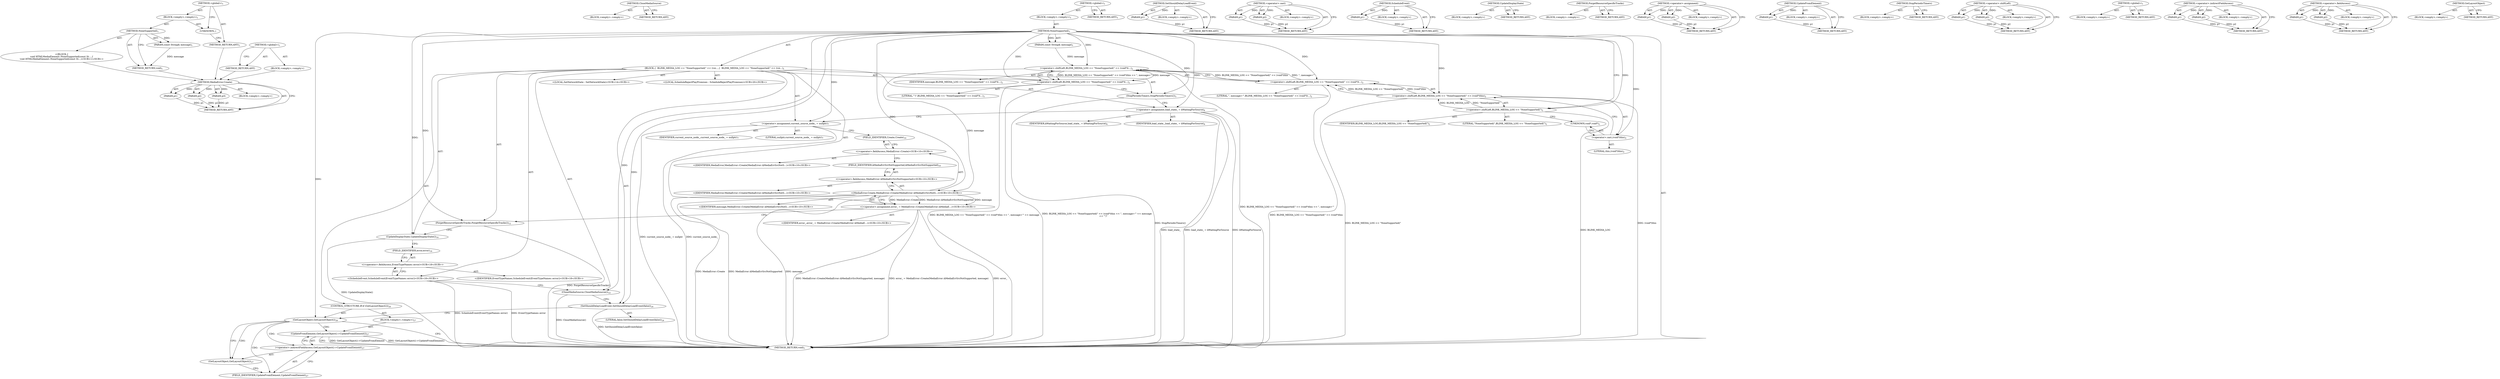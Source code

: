 digraph "&lt;global&gt;" {
vulnerable_110 [label=<(METHOD,MediaError.Create)>];
vulnerable_111 [label=<(PARAM,p1)>];
vulnerable_112 [label=<(PARAM,p2)>];
vulnerable_113 [label=<(PARAM,p3)>];
vulnerable_114 [label=<(BLOCK,&lt;empty&gt;,&lt;empty&gt;)>];
vulnerable_115 [label=<(METHOD_RETURN,ANY)>];
vulnerable_131 [label=<(METHOD,CloseMediaSource)>];
vulnerable_132 [label=<(BLOCK,&lt;empty&gt;,&lt;empty&gt;)>];
vulnerable_133 [label=<(METHOD_RETURN,ANY)>];
vulnerable_6 [label=<(METHOD,&lt;global&gt;)<SUB>1</SUB>>];
vulnerable_7 [label=<(BLOCK,&lt;empty&gt;,&lt;empty&gt;)<SUB>1</SUB>>];
vulnerable_8 [label=<(METHOD,NoneSupported)<SUB>1</SUB>>];
vulnerable_9 [label=<(PARAM,const String&amp; message)<SUB>1</SUB>>];
vulnerable_10 [label=<(BLOCK,{
  BLINK_MEDIA_LOG &lt;&lt; &quot;NoneSupported(&quot; &lt;&lt; (voi...,{
  BLINK_MEDIA_LOG &lt;&lt; &quot;NoneSupported(&quot; &lt;&lt; (voi...)<SUB>1</SUB>>];
vulnerable_11 [label=<(&lt;operator&gt;.shiftLeft,BLINK_MEDIA_LOG &lt;&lt; &quot;NoneSupported(&quot; &lt;&lt; (void*)t...)<SUB>2</SUB>>];
vulnerable_12 [label=<(&lt;operator&gt;.shiftLeft,BLINK_MEDIA_LOG &lt;&lt; &quot;NoneSupported(&quot; &lt;&lt; (void*)t...)<SUB>2</SUB>>];
vulnerable_13 [label=<(&lt;operator&gt;.shiftLeft,BLINK_MEDIA_LOG &lt;&lt; &quot;NoneSupported(&quot; &lt;&lt; (void*)t...)<SUB>2</SUB>>];
vulnerable_14 [label=<(&lt;operator&gt;.shiftLeft,BLINK_MEDIA_LOG &lt;&lt; &quot;NoneSupported(&quot; &lt;&lt; (void*)this)<SUB>2</SUB>>];
vulnerable_15 [label=<(&lt;operator&gt;.shiftLeft,BLINK_MEDIA_LOG &lt;&lt; &quot;NoneSupported(&quot;)<SUB>2</SUB>>];
vulnerable_16 [label=<(IDENTIFIER,BLINK_MEDIA_LOG,BLINK_MEDIA_LOG &lt;&lt; &quot;NoneSupported(&quot;)<SUB>2</SUB>>];
vulnerable_17 [label=<(LITERAL,&quot;NoneSupported(&quot;,BLINK_MEDIA_LOG &lt;&lt; &quot;NoneSupported(&quot;)<SUB>2</SUB>>];
vulnerable_18 [label=<(&lt;operator&gt;.cast,(void*)this)<SUB>2</SUB>>];
vulnerable_19 [label=<(UNKNOWN,void*,void*)<SUB>2</SUB>>];
vulnerable_20 [label=<(LITERAL,this,(void*)this)<SUB>2</SUB>>];
vulnerable_21 [label=<(LITERAL,&quot;, message='&quot;,BLINK_MEDIA_LOG &lt;&lt; &quot;NoneSupported(&quot; &lt;&lt; (void*)t...)<SUB>2</SUB>>];
vulnerable_22 [label=<(IDENTIFIER,message,BLINK_MEDIA_LOG &lt;&lt; &quot;NoneSupported(&quot; &lt;&lt; (void*)t...)<SUB>2</SUB>>];
vulnerable_23 [label=<(LITERAL,&quot;')&quot;,BLINK_MEDIA_LOG &lt;&lt; &quot;NoneSupported(&quot; &lt;&lt; (void*)t...)<SUB>3</SUB>>];
vulnerable_24 [label=<(StopPeriodicTimers,StopPeriodicTimers())<SUB>5</SUB>>];
vulnerable_25 [label=<(&lt;operator&gt;.assignment,load_state_ = kWaitingForSource)<SUB>6</SUB>>];
vulnerable_26 [label=<(IDENTIFIER,load_state_,load_state_ = kWaitingForSource)<SUB>6</SUB>>];
vulnerable_27 [label=<(IDENTIFIER,kWaitingForSource,load_state_ = kWaitingForSource)<SUB>6</SUB>>];
vulnerable_28 [label=<(&lt;operator&gt;.assignment,current_source_node_ = nullptr)<SUB>7</SUB>>];
vulnerable_29 [label=<(IDENTIFIER,current_source_node_,current_source_node_ = nullptr)<SUB>7</SUB>>];
vulnerable_30 [label=<(LITERAL,nullptr,current_source_node_ = nullptr)<SUB>7</SUB>>];
vulnerable_31 [label="<(&lt;operator&gt;.assignment,error_ = MediaError::Create(MediaError::kMediaE...)<SUB>10</SUB>>"];
vulnerable_32 [label="<(IDENTIFIER,error_,error_ = MediaError::Create(MediaError::kMediaE...)<SUB>10</SUB>>"];
vulnerable_33 [label="<(MediaError.Create,MediaError::Create(MediaError::kMediaErrSrcNotS...)<SUB>10</SUB>>"];
vulnerable_34 [label="<(&lt;operator&gt;.fieldAccess,MediaError::Create)<SUB>10</SUB>>"];
vulnerable_35 [label="<(IDENTIFIER,MediaError,MediaError::Create(MediaError::kMediaErrSrcNotS...)<SUB>10</SUB>>"];
vulnerable_36 [label=<(FIELD_IDENTIFIER,Create,Create)<SUB>10</SUB>>];
vulnerable_37 [label="<(&lt;operator&gt;.fieldAccess,MediaError::kMediaErrSrcNotSupported)<SUB>10</SUB>>"];
vulnerable_38 [label="<(IDENTIFIER,MediaError,MediaError::Create(MediaError::kMediaErrSrcNotS...)<SUB>10</SUB>>"];
vulnerable_39 [label=<(FIELD_IDENTIFIER,kMediaErrSrcNotSupported,kMediaErrSrcNotSupported)<SUB>10</SUB>>];
vulnerable_40 [label="<(IDENTIFIER,message,MediaError::Create(MediaError::kMediaErrSrcNotS...)<SUB>10</SUB>>"];
vulnerable_41 [label=<(ForgetResourceSpecificTracks,ForgetResourceSpecificTracks())<SUB>12</SUB>>];
vulnerable_42 [label="<(LOCAL,SetNetworkState : SetNetworkState)<SUB>14</SUB>>"];
vulnerable_43 [label=<(UpdateDisplayState,UpdateDisplayState())<SUB>16</SUB>>];
vulnerable_44 [label="<(ScheduleEvent,ScheduleEvent(EventTypeNames::error))<SUB>18</SUB>>"];
vulnerable_45 [label="<(&lt;operator&gt;.fieldAccess,EventTypeNames::error)<SUB>18</SUB>>"];
vulnerable_46 [label="<(IDENTIFIER,EventTypeNames,ScheduleEvent(EventTypeNames::error))<SUB>18</SUB>>"];
vulnerable_47 [label=<(FIELD_IDENTIFIER,error,error)<SUB>18</SUB>>];
vulnerable_48 [label="<(LOCAL,ScheduleRejectPlayPromises : ScheduleRejectPlayPromises)<SUB>20</SUB>>"];
vulnerable_49 [label=<(CloseMediaSource,CloseMediaSource())<SUB>22</SUB>>];
vulnerable_50 [label=<(SetShouldDelayLoadEvent,SetShouldDelayLoadEvent(false))<SUB>24</SUB>>];
vulnerable_51 [label=<(LITERAL,false,SetShouldDelayLoadEvent(false))<SUB>24</SUB>>];
vulnerable_52 [label=<(CONTROL_STRUCTURE,IF,if (GetLayoutObject()))<SUB>26</SUB>>];
vulnerable_53 [label=<(GetLayoutObject,GetLayoutObject())<SUB>26</SUB>>];
vulnerable_54 [label=<(BLOCK,&lt;empty&gt;,&lt;empty&gt;)<SUB>27</SUB>>];
vulnerable_55 [label=<(UpdateFromElement,GetLayoutObject()-&gt;UpdateFromElement())<SUB>27</SUB>>];
vulnerable_56 [label=<(&lt;operator&gt;.indirectFieldAccess,GetLayoutObject()-&gt;UpdateFromElement)<SUB>27</SUB>>];
vulnerable_57 [label=<(GetLayoutObject,GetLayoutObject())<SUB>27</SUB>>];
vulnerable_58 [label=<(FIELD_IDENTIFIER,UpdateFromElement,UpdateFromElement)<SUB>27</SUB>>];
vulnerable_59 [label=<(METHOD_RETURN,void)<SUB>1</SUB>>];
vulnerable_61 [label=<(METHOD_RETURN,ANY)<SUB>1</SUB>>];
vulnerable_134 [label=<(METHOD,SetShouldDelayLoadEvent)>];
vulnerable_135 [label=<(PARAM,p1)>];
vulnerable_136 [label=<(BLOCK,&lt;empty&gt;,&lt;empty&gt;)>];
vulnerable_137 [label=<(METHOD_RETURN,ANY)>];
vulnerable_97 [label=<(METHOD,&lt;operator&gt;.cast)>];
vulnerable_98 [label=<(PARAM,p1)>];
vulnerable_99 [label=<(PARAM,p2)>];
vulnerable_100 [label=<(BLOCK,&lt;empty&gt;,&lt;empty&gt;)>];
vulnerable_101 [label=<(METHOD_RETURN,ANY)>];
vulnerable_127 [label=<(METHOD,ScheduleEvent)>];
vulnerable_128 [label=<(PARAM,p1)>];
vulnerable_129 [label=<(BLOCK,&lt;empty&gt;,&lt;empty&gt;)>];
vulnerable_130 [label=<(METHOD_RETURN,ANY)>];
vulnerable_124 [label=<(METHOD,UpdateDisplayState)>];
vulnerable_125 [label=<(BLOCK,&lt;empty&gt;,&lt;empty&gt;)>];
vulnerable_126 [label=<(METHOD_RETURN,ANY)>];
vulnerable_121 [label=<(METHOD,ForgetResourceSpecificTracks)>];
vulnerable_122 [label=<(BLOCK,&lt;empty&gt;,&lt;empty&gt;)>];
vulnerable_123 [label=<(METHOD_RETURN,ANY)>];
vulnerable_105 [label=<(METHOD,&lt;operator&gt;.assignment)>];
vulnerable_106 [label=<(PARAM,p1)>];
vulnerable_107 [label=<(PARAM,p2)>];
vulnerable_108 [label=<(BLOCK,&lt;empty&gt;,&lt;empty&gt;)>];
vulnerable_109 [label=<(METHOD_RETURN,ANY)>];
vulnerable_141 [label=<(METHOD,UpdateFromElement)>];
vulnerable_142 [label=<(PARAM,p1)>];
vulnerable_143 [label=<(BLOCK,&lt;empty&gt;,&lt;empty&gt;)>];
vulnerable_144 [label=<(METHOD_RETURN,ANY)>];
vulnerable_102 [label=<(METHOD,StopPeriodicTimers)>];
vulnerable_103 [label=<(BLOCK,&lt;empty&gt;,&lt;empty&gt;)>];
vulnerable_104 [label=<(METHOD_RETURN,ANY)>];
vulnerable_92 [label=<(METHOD,&lt;operator&gt;.shiftLeft)>];
vulnerable_93 [label=<(PARAM,p1)>];
vulnerable_94 [label=<(PARAM,p2)>];
vulnerable_95 [label=<(BLOCK,&lt;empty&gt;,&lt;empty&gt;)>];
vulnerable_96 [label=<(METHOD_RETURN,ANY)>];
vulnerable_86 [label=<(METHOD,&lt;global&gt;)<SUB>1</SUB>>];
vulnerable_87 [label=<(BLOCK,&lt;empty&gt;,&lt;empty&gt;)>];
vulnerable_88 [label=<(METHOD_RETURN,ANY)>];
vulnerable_145 [label=<(METHOD,&lt;operator&gt;.indirectFieldAccess)>];
vulnerable_146 [label=<(PARAM,p1)>];
vulnerable_147 [label=<(PARAM,p2)>];
vulnerable_148 [label=<(BLOCK,&lt;empty&gt;,&lt;empty&gt;)>];
vulnerable_149 [label=<(METHOD_RETURN,ANY)>];
vulnerable_116 [label=<(METHOD,&lt;operator&gt;.fieldAccess)>];
vulnerable_117 [label=<(PARAM,p1)>];
vulnerable_118 [label=<(PARAM,p2)>];
vulnerable_119 [label=<(BLOCK,&lt;empty&gt;,&lt;empty&gt;)>];
vulnerable_120 [label=<(METHOD_RETURN,ANY)>];
vulnerable_138 [label=<(METHOD,GetLayoutObject)>];
vulnerable_139 [label=<(BLOCK,&lt;empty&gt;,&lt;empty&gt;)>];
vulnerable_140 [label=<(METHOD_RETURN,ANY)>];
fixed_6 [label=<(METHOD,&lt;global&gt;)<SUB>1</SUB>>];
fixed_7 [label=<(BLOCK,&lt;empty&gt;,&lt;empty&gt;)<SUB>1</SUB>>];
fixed_8 [label=<(METHOD,NoneSupported)<SUB>1</SUB>>];
fixed_9 [label=<(PARAM,const String&amp; message)<SUB>1</SUB>>];
fixed_10 [label="<(BLOCK,{
void HTMLMediaElement::NoneSupported(const St...,{
void HTMLMediaElement::NoneSupported(const St...)<SUB>1</SUB>>"];
fixed_11 [label=<(METHOD_RETURN,void)<SUB>1</SUB>>];
fixed_13 [label=<(UNKNOWN,,)>];
fixed_14 [label=<(METHOD_RETURN,ANY)<SUB>1</SUB>>];
fixed_23 [label=<(METHOD,&lt;global&gt;)<SUB>1</SUB>>];
fixed_24 [label=<(BLOCK,&lt;empty&gt;,&lt;empty&gt;)>];
fixed_25 [label=<(METHOD_RETURN,ANY)>];
vulnerable_110 -> vulnerable_111  [key=0, label="AST: "];
vulnerable_110 -> vulnerable_111  [key=1, label="DDG: "];
vulnerable_110 -> vulnerable_114  [key=0, label="AST: "];
vulnerable_110 -> vulnerable_112  [key=0, label="AST: "];
vulnerable_110 -> vulnerable_112  [key=1, label="DDG: "];
vulnerable_110 -> vulnerable_115  [key=0, label="AST: "];
vulnerable_110 -> vulnerable_115  [key=1, label="CFG: "];
vulnerable_110 -> vulnerable_113  [key=0, label="AST: "];
vulnerable_110 -> vulnerable_113  [key=1, label="DDG: "];
vulnerable_111 -> vulnerable_115  [key=0, label="DDG: p1"];
vulnerable_112 -> vulnerable_115  [key=0, label="DDG: p2"];
vulnerable_113 -> vulnerable_115  [key=0, label="DDG: p3"];
vulnerable_131 -> vulnerable_132  [key=0, label="AST: "];
vulnerable_131 -> vulnerable_133  [key=0, label="AST: "];
vulnerable_131 -> vulnerable_133  [key=1, label="CFG: "];
vulnerable_6 -> vulnerable_7  [key=0, label="AST: "];
vulnerable_6 -> vulnerable_61  [key=0, label="AST: "];
vulnerable_6 -> vulnerable_61  [key=1, label="CFG: "];
vulnerable_7 -> vulnerable_8  [key=0, label="AST: "];
vulnerable_8 -> vulnerable_9  [key=0, label="AST: "];
vulnerable_8 -> vulnerable_9  [key=1, label="DDG: "];
vulnerable_8 -> vulnerable_10  [key=0, label="AST: "];
vulnerable_8 -> vulnerable_59  [key=0, label="AST: "];
vulnerable_8 -> vulnerable_15  [key=0, label="CFG: "];
vulnerable_8 -> vulnerable_15  [key=1, label="DDG: "];
vulnerable_8 -> vulnerable_24  [key=0, label="DDG: "];
vulnerable_8 -> vulnerable_25  [key=0, label="DDG: "];
vulnerable_8 -> vulnerable_28  [key=0, label="DDG: "];
vulnerable_8 -> vulnerable_41  [key=0, label="DDG: "];
vulnerable_8 -> vulnerable_43  [key=0, label="DDG: "];
vulnerable_8 -> vulnerable_49  [key=0, label="DDG: "];
vulnerable_8 -> vulnerable_11  [key=0, label="DDG: "];
vulnerable_8 -> vulnerable_50  [key=0, label="DDG: "];
vulnerable_8 -> vulnerable_53  [key=0, label="DDG: "];
vulnerable_8 -> vulnerable_12  [key=0, label="DDG: "];
vulnerable_8 -> vulnerable_33  [key=0, label="DDG: "];
vulnerable_8 -> vulnerable_13  [key=0, label="DDG: "];
vulnerable_8 -> vulnerable_14  [key=0, label="DDG: "];
vulnerable_8 -> vulnerable_18  [key=0, label="DDG: "];
vulnerable_9 -> vulnerable_12  [key=0, label="DDG: message"];
vulnerable_10 -> vulnerable_11  [key=0, label="AST: "];
vulnerable_10 -> vulnerable_24  [key=0, label="AST: "];
vulnerable_10 -> vulnerable_25  [key=0, label="AST: "];
vulnerable_10 -> vulnerable_28  [key=0, label="AST: "];
vulnerable_10 -> vulnerable_31  [key=0, label="AST: "];
vulnerable_10 -> vulnerable_41  [key=0, label="AST: "];
vulnerable_10 -> vulnerable_42  [key=0, label="AST: "];
vulnerable_10 -> vulnerable_43  [key=0, label="AST: "];
vulnerable_10 -> vulnerable_44  [key=0, label="AST: "];
vulnerable_10 -> vulnerable_48  [key=0, label="AST: "];
vulnerable_10 -> vulnerable_49  [key=0, label="AST: "];
vulnerable_10 -> vulnerable_50  [key=0, label="AST: "];
vulnerable_10 -> vulnerable_52  [key=0, label="AST: "];
vulnerable_11 -> vulnerable_12  [key=0, label="AST: "];
vulnerable_11 -> vulnerable_23  [key=0, label="AST: "];
vulnerable_11 -> vulnerable_24  [key=0, label="CFG: "];
vulnerable_11 -> vulnerable_59  [key=0, label="DDG: BLINK_MEDIA_LOG &lt;&lt; &quot;NoneSupported(&quot; &lt;&lt; (void*)this &lt;&lt; &quot;, message='&quot; &lt;&lt; message"];
vulnerable_11 -> vulnerable_59  [key=1, label="DDG: BLINK_MEDIA_LOG &lt;&lt; &quot;NoneSupported(&quot; &lt;&lt; (void*)this &lt;&lt; &quot;, message='&quot; &lt;&lt; message
                  &lt;&lt; &quot;')&quot;"];
vulnerable_12 -> vulnerable_13  [key=0, label="AST: "];
vulnerable_12 -> vulnerable_22  [key=0, label="AST: "];
vulnerable_12 -> vulnerable_11  [key=0, label="CFG: "];
vulnerable_12 -> vulnerable_11  [key=1, label="DDG: BLINK_MEDIA_LOG &lt;&lt; &quot;NoneSupported(&quot; &lt;&lt; (void*)this &lt;&lt; &quot;, message='&quot;"];
vulnerable_12 -> vulnerable_11  [key=2, label="DDG: message"];
vulnerable_12 -> vulnerable_59  [key=0, label="DDG: BLINK_MEDIA_LOG &lt;&lt; &quot;NoneSupported(&quot; &lt;&lt; (void*)this &lt;&lt; &quot;, message='&quot;"];
vulnerable_12 -> vulnerable_33  [key=0, label="DDG: message"];
vulnerable_13 -> vulnerable_14  [key=0, label="AST: "];
vulnerable_13 -> vulnerable_21  [key=0, label="AST: "];
vulnerable_13 -> vulnerable_12  [key=0, label="CFG: "];
vulnerable_13 -> vulnerable_12  [key=1, label="DDG: BLINK_MEDIA_LOG &lt;&lt; &quot;NoneSupported(&quot; &lt;&lt; (void*)this"];
vulnerable_13 -> vulnerable_12  [key=2, label="DDG: &quot;, message='&quot;"];
vulnerable_13 -> vulnerable_59  [key=0, label="DDG: BLINK_MEDIA_LOG &lt;&lt; &quot;NoneSupported(&quot; &lt;&lt; (void*)this"];
vulnerable_14 -> vulnerable_15  [key=0, label="AST: "];
vulnerable_14 -> vulnerable_18  [key=0, label="AST: "];
vulnerable_14 -> vulnerable_13  [key=0, label="CFG: "];
vulnerable_14 -> vulnerable_13  [key=1, label="DDG: BLINK_MEDIA_LOG &lt;&lt; &quot;NoneSupported(&quot;"];
vulnerable_14 -> vulnerable_13  [key=2, label="DDG: (void*)this"];
vulnerable_14 -> vulnerable_59  [key=0, label="DDG: BLINK_MEDIA_LOG &lt;&lt; &quot;NoneSupported(&quot;"];
vulnerable_14 -> vulnerable_59  [key=1, label="DDG: (void*)this"];
vulnerable_15 -> vulnerable_16  [key=0, label="AST: "];
vulnerable_15 -> vulnerable_17  [key=0, label="AST: "];
vulnerable_15 -> vulnerable_19  [key=0, label="CFG: "];
vulnerable_15 -> vulnerable_59  [key=0, label="DDG: BLINK_MEDIA_LOG"];
vulnerable_15 -> vulnerable_14  [key=0, label="DDG: BLINK_MEDIA_LOG"];
vulnerable_15 -> vulnerable_14  [key=1, label="DDG: &quot;NoneSupported(&quot;"];
vulnerable_18 -> vulnerable_19  [key=0, label="AST: "];
vulnerable_18 -> vulnerable_20  [key=0, label="AST: "];
vulnerable_18 -> vulnerable_14  [key=0, label="CFG: "];
vulnerable_19 -> vulnerable_18  [key=0, label="CFG: "];
vulnerable_24 -> vulnerable_25  [key=0, label="CFG: "];
vulnerable_24 -> vulnerable_59  [key=0, label="DDG: StopPeriodicTimers()"];
vulnerable_25 -> vulnerable_26  [key=0, label="AST: "];
vulnerable_25 -> vulnerable_27  [key=0, label="AST: "];
vulnerable_25 -> vulnerable_28  [key=0, label="CFG: "];
vulnerable_25 -> vulnerable_59  [key=0, label="DDG: load_state_"];
vulnerable_25 -> vulnerable_59  [key=1, label="DDG: load_state_ = kWaitingForSource"];
vulnerable_25 -> vulnerable_59  [key=2, label="DDG: kWaitingForSource"];
vulnerable_28 -> vulnerable_29  [key=0, label="AST: "];
vulnerable_28 -> vulnerable_30  [key=0, label="AST: "];
vulnerable_28 -> vulnerable_36  [key=0, label="CFG: "];
vulnerable_28 -> vulnerable_59  [key=0, label="DDG: current_source_node_ = nullptr"];
vulnerable_28 -> vulnerable_59  [key=1, label="DDG: current_source_node_"];
vulnerable_31 -> vulnerable_32  [key=0, label="AST: "];
vulnerable_31 -> vulnerable_33  [key=0, label="AST: "];
vulnerable_31 -> vulnerable_41  [key=0, label="CFG: "];
vulnerable_31 -> vulnerable_59  [key=0, label="DDG: MediaError::Create(MediaError::kMediaErrSrcNotSupported, message)"];
vulnerable_31 -> vulnerable_59  [key=1, label="DDG: error_ = MediaError::Create(MediaError::kMediaErrSrcNotSupported, message)"];
vulnerable_31 -> vulnerable_59  [key=2, label="DDG: error_"];
vulnerable_33 -> vulnerable_34  [key=0, label="AST: "];
vulnerable_33 -> vulnerable_37  [key=0, label="AST: "];
vulnerable_33 -> vulnerable_40  [key=0, label="AST: "];
vulnerable_33 -> vulnerable_31  [key=0, label="CFG: "];
vulnerable_33 -> vulnerable_31  [key=1, label="DDG: MediaError::Create"];
vulnerable_33 -> vulnerable_31  [key=2, label="DDG: MediaError::kMediaErrSrcNotSupported"];
vulnerable_33 -> vulnerable_31  [key=3, label="DDG: message"];
vulnerable_33 -> vulnerable_59  [key=0, label="DDG: MediaError::Create"];
vulnerable_33 -> vulnerable_59  [key=1, label="DDG: MediaError::kMediaErrSrcNotSupported"];
vulnerable_33 -> vulnerable_59  [key=2, label="DDG: message"];
vulnerable_34 -> vulnerable_35  [key=0, label="AST: "];
vulnerable_34 -> vulnerable_36  [key=0, label="AST: "];
vulnerable_34 -> vulnerable_39  [key=0, label="CFG: "];
vulnerable_36 -> vulnerable_34  [key=0, label="CFG: "];
vulnerable_37 -> vulnerable_38  [key=0, label="AST: "];
vulnerable_37 -> vulnerable_39  [key=0, label="AST: "];
vulnerable_37 -> vulnerable_33  [key=0, label="CFG: "];
vulnerable_39 -> vulnerable_37  [key=0, label="CFG: "];
vulnerable_41 -> vulnerable_43  [key=0, label="CFG: "];
vulnerable_41 -> vulnerable_59  [key=0, label="DDG: ForgetResourceSpecificTracks()"];
vulnerable_43 -> vulnerable_47  [key=0, label="CFG: "];
vulnerable_43 -> vulnerable_59  [key=0, label="DDG: UpdateDisplayState()"];
vulnerable_44 -> vulnerable_45  [key=0, label="AST: "];
vulnerable_44 -> vulnerable_49  [key=0, label="CFG: "];
vulnerable_44 -> vulnerable_59  [key=0, label="DDG: EventTypeNames::error"];
vulnerable_44 -> vulnerable_59  [key=1, label="DDG: ScheduleEvent(EventTypeNames::error)"];
vulnerable_45 -> vulnerable_46  [key=0, label="AST: "];
vulnerable_45 -> vulnerable_47  [key=0, label="AST: "];
vulnerable_45 -> vulnerable_44  [key=0, label="CFG: "];
vulnerable_47 -> vulnerable_45  [key=0, label="CFG: "];
vulnerable_49 -> vulnerable_50  [key=0, label="CFG: "];
vulnerable_49 -> vulnerable_59  [key=0, label="DDG: CloseMediaSource()"];
vulnerable_50 -> vulnerable_51  [key=0, label="AST: "];
vulnerable_50 -> vulnerable_53  [key=0, label="CFG: "];
vulnerable_50 -> vulnerable_59  [key=0, label="DDG: SetShouldDelayLoadEvent(false)"];
vulnerable_52 -> vulnerable_53  [key=0, label="AST: "];
vulnerable_52 -> vulnerable_54  [key=0, label="AST: "];
vulnerable_53 -> vulnerable_57  [key=0, label="CFG: "];
vulnerable_53 -> vulnerable_57  [key=1, label="CDG: "];
vulnerable_53 -> vulnerable_59  [key=0, label="CFG: "];
vulnerable_53 -> vulnerable_56  [key=0, label="CDG: "];
vulnerable_53 -> vulnerable_58  [key=0, label="CDG: "];
vulnerable_53 -> vulnerable_55  [key=0, label="CDG: "];
vulnerable_54 -> vulnerable_55  [key=0, label="AST: "];
vulnerable_55 -> vulnerable_56  [key=0, label="AST: "];
vulnerable_55 -> vulnerable_59  [key=0, label="CFG: "];
vulnerable_55 -> vulnerable_59  [key=1, label="DDG: GetLayoutObject()-&gt;UpdateFromElement"];
vulnerable_55 -> vulnerable_59  [key=2, label="DDG: GetLayoutObject()-&gt;UpdateFromElement()"];
vulnerable_56 -> vulnerable_57  [key=0, label="AST: "];
vulnerable_56 -> vulnerable_58  [key=0, label="AST: "];
vulnerable_56 -> vulnerable_55  [key=0, label="CFG: "];
vulnerable_57 -> vulnerable_58  [key=0, label="CFG: "];
vulnerable_58 -> vulnerable_56  [key=0, label="CFG: "];
vulnerable_134 -> vulnerable_135  [key=0, label="AST: "];
vulnerable_134 -> vulnerable_135  [key=1, label="DDG: "];
vulnerable_134 -> vulnerable_136  [key=0, label="AST: "];
vulnerable_134 -> vulnerable_137  [key=0, label="AST: "];
vulnerable_134 -> vulnerable_137  [key=1, label="CFG: "];
vulnerable_135 -> vulnerable_137  [key=0, label="DDG: p1"];
vulnerable_97 -> vulnerable_98  [key=0, label="AST: "];
vulnerable_97 -> vulnerable_98  [key=1, label="DDG: "];
vulnerable_97 -> vulnerable_100  [key=0, label="AST: "];
vulnerable_97 -> vulnerable_99  [key=0, label="AST: "];
vulnerable_97 -> vulnerable_99  [key=1, label="DDG: "];
vulnerable_97 -> vulnerable_101  [key=0, label="AST: "];
vulnerable_97 -> vulnerable_101  [key=1, label="CFG: "];
vulnerable_98 -> vulnerable_101  [key=0, label="DDG: p1"];
vulnerable_99 -> vulnerable_101  [key=0, label="DDG: p2"];
vulnerable_127 -> vulnerable_128  [key=0, label="AST: "];
vulnerable_127 -> vulnerable_128  [key=1, label="DDG: "];
vulnerable_127 -> vulnerable_129  [key=0, label="AST: "];
vulnerable_127 -> vulnerable_130  [key=0, label="AST: "];
vulnerable_127 -> vulnerable_130  [key=1, label="CFG: "];
vulnerable_128 -> vulnerable_130  [key=0, label="DDG: p1"];
vulnerable_124 -> vulnerable_125  [key=0, label="AST: "];
vulnerable_124 -> vulnerable_126  [key=0, label="AST: "];
vulnerable_124 -> vulnerable_126  [key=1, label="CFG: "];
vulnerable_121 -> vulnerable_122  [key=0, label="AST: "];
vulnerable_121 -> vulnerable_123  [key=0, label="AST: "];
vulnerable_121 -> vulnerable_123  [key=1, label="CFG: "];
vulnerable_105 -> vulnerable_106  [key=0, label="AST: "];
vulnerable_105 -> vulnerable_106  [key=1, label="DDG: "];
vulnerable_105 -> vulnerable_108  [key=0, label="AST: "];
vulnerable_105 -> vulnerable_107  [key=0, label="AST: "];
vulnerable_105 -> vulnerable_107  [key=1, label="DDG: "];
vulnerable_105 -> vulnerable_109  [key=0, label="AST: "];
vulnerable_105 -> vulnerable_109  [key=1, label="CFG: "];
vulnerable_106 -> vulnerable_109  [key=0, label="DDG: p1"];
vulnerable_107 -> vulnerable_109  [key=0, label="DDG: p2"];
vulnerable_141 -> vulnerable_142  [key=0, label="AST: "];
vulnerable_141 -> vulnerable_142  [key=1, label="DDG: "];
vulnerable_141 -> vulnerable_143  [key=0, label="AST: "];
vulnerable_141 -> vulnerable_144  [key=0, label="AST: "];
vulnerable_141 -> vulnerable_144  [key=1, label="CFG: "];
vulnerable_142 -> vulnerable_144  [key=0, label="DDG: p1"];
vulnerable_102 -> vulnerable_103  [key=0, label="AST: "];
vulnerable_102 -> vulnerable_104  [key=0, label="AST: "];
vulnerable_102 -> vulnerable_104  [key=1, label="CFG: "];
vulnerable_92 -> vulnerable_93  [key=0, label="AST: "];
vulnerable_92 -> vulnerable_93  [key=1, label="DDG: "];
vulnerable_92 -> vulnerable_95  [key=0, label="AST: "];
vulnerable_92 -> vulnerable_94  [key=0, label="AST: "];
vulnerable_92 -> vulnerable_94  [key=1, label="DDG: "];
vulnerable_92 -> vulnerable_96  [key=0, label="AST: "];
vulnerable_92 -> vulnerable_96  [key=1, label="CFG: "];
vulnerable_93 -> vulnerable_96  [key=0, label="DDG: p1"];
vulnerable_94 -> vulnerable_96  [key=0, label="DDG: p2"];
vulnerable_86 -> vulnerable_87  [key=0, label="AST: "];
vulnerable_86 -> vulnerable_88  [key=0, label="AST: "];
vulnerable_86 -> vulnerable_88  [key=1, label="CFG: "];
vulnerable_145 -> vulnerable_146  [key=0, label="AST: "];
vulnerable_145 -> vulnerable_146  [key=1, label="DDG: "];
vulnerable_145 -> vulnerable_148  [key=0, label="AST: "];
vulnerable_145 -> vulnerable_147  [key=0, label="AST: "];
vulnerable_145 -> vulnerable_147  [key=1, label="DDG: "];
vulnerable_145 -> vulnerable_149  [key=0, label="AST: "];
vulnerable_145 -> vulnerable_149  [key=1, label="CFG: "];
vulnerable_146 -> vulnerable_149  [key=0, label="DDG: p1"];
vulnerable_147 -> vulnerable_149  [key=0, label="DDG: p2"];
vulnerable_116 -> vulnerable_117  [key=0, label="AST: "];
vulnerable_116 -> vulnerable_117  [key=1, label="DDG: "];
vulnerable_116 -> vulnerable_119  [key=0, label="AST: "];
vulnerable_116 -> vulnerable_118  [key=0, label="AST: "];
vulnerable_116 -> vulnerable_118  [key=1, label="DDG: "];
vulnerable_116 -> vulnerable_120  [key=0, label="AST: "];
vulnerable_116 -> vulnerable_120  [key=1, label="CFG: "];
vulnerable_117 -> vulnerable_120  [key=0, label="DDG: p1"];
vulnerable_118 -> vulnerable_120  [key=0, label="DDG: p2"];
vulnerable_138 -> vulnerable_139  [key=0, label="AST: "];
vulnerable_138 -> vulnerable_140  [key=0, label="AST: "];
vulnerable_138 -> vulnerable_140  [key=1, label="CFG: "];
fixed_6 -> fixed_7  [key=0, label="AST: "];
fixed_6 -> fixed_14  [key=0, label="AST: "];
fixed_6 -> fixed_13  [key=0, label="CFG: "];
fixed_7 -> fixed_8  [key=0, label="AST: "];
fixed_7 -> fixed_13  [key=0, label="AST: "];
fixed_8 -> fixed_9  [key=0, label="AST: "];
fixed_8 -> fixed_9  [key=1, label="DDG: "];
fixed_8 -> fixed_10  [key=0, label="AST: "];
fixed_8 -> fixed_11  [key=0, label="AST: "];
fixed_8 -> fixed_11  [key=1, label="CFG: "];
fixed_9 -> fixed_11  [key=0, label="DDG: message"];
fixed_10 -> vulnerable_110  [key=0];
fixed_11 -> vulnerable_110  [key=0];
fixed_13 -> fixed_14  [key=0, label="CFG: "];
fixed_14 -> vulnerable_110  [key=0];
fixed_23 -> fixed_24  [key=0, label="AST: "];
fixed_23 -> fixed_25  [key=0, label="AST: "];
fixed_23 -> fixed_25  [key=1, label="CFG: "];
fixed_24 -> vulnerable_110  [key=0];
fixed_25 -> vulnerable_110  [key=0];
}
